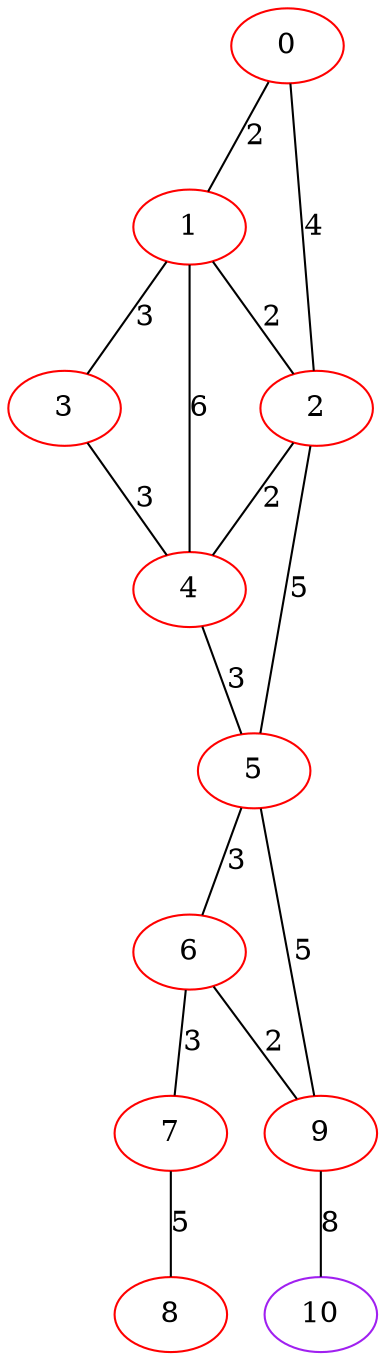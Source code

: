 graph "" {
0 [color=red, weight=1];
1 [color=red, weight=1];
2 [color=red, weight=1];
3 [color=red, weight=1];
4 [color=red, weight=1];
5 [color=red, weight=1];
6 [color=red, weight=1];
7 [color=red, weight=1];
8 [color=red, weight=1];
9 [color=red, weight=1];
10 [color=purple, weight=4];
0 -- 1  [key=0, label=2];
0 -- 2  [key=0, label=4];
1 -- 2  [key=0, label=2];
1 -- 3  [key=0, label=3];
1 -- 4  [key=0, label=6];
2 -- 4  [key=0, label=2];
2 -- 5  [key=0, label=5];
3 -- 4  [key=0, label=3];
4 -- 5  [key=0, label=3];
5 -- 9  [key=0, label=5];
5 -- 6  [key=0, label=3];
6 -- 9  [key=0, label=2];
6 -- 7  [key=0, label=3];
7 -- 8  [key=0, label=5];
9 -- 10  [key=0, label=8];
}
